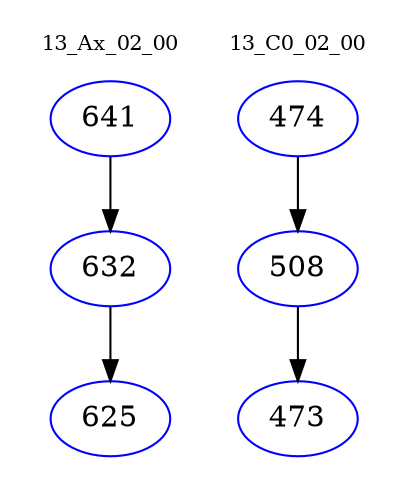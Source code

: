 digraph{
subgraph cluster_0 {
color = white
label = "13_Ax_02_00";
fontsize=10;
T0_641 [label="641", color="blue"]
T0_641 -> T0_632 [color="black"]
T0_632 [label="632", color="blue"]
T0_632 -> T0_625 [color="black"]
T0_625 [label="625", color="blue"]
}
subgraph cluster_1 {
color = white
label = "13_C0_02_00";
fontsize=10;
T1_474 [label="474", color="blue"]
T1_474 -> T1_508 [color="black"]
T1_508 [label="508", color="blue"]
T1_508 -> T1_473 [color="black"]
T1_473 [label="473", color="blue"]
}
}
